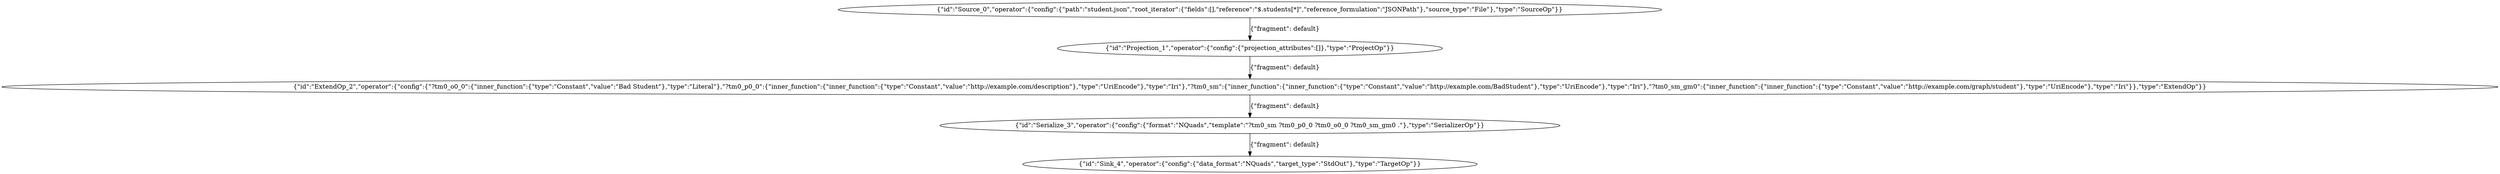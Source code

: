digraph {
    0 [ label = "{\"id\":\"Source_0\",\"operator\":{\"config\":{\"path\":\"student.json\",\"root_iterator\":{\"fields\":[],\"reference\":\"$.students[*]\",\"reference_formulation\":\"JSONPath\"},\"source_type\":\"File\"},\"type\":\"SourceOp\"}}" ]
    1 [ label = "{\"id\":\"Projection_1\",\"operator\":{\"config\":{\"projection_attributes\":[]},\"type\":\"ProjectOp\"}}" ]
    2 [ label = "{\"id\":\"ExtendOp_2\",\"operator\":{\"config\":{\"?tm0_o0_0\":{\"inner_function\":{\"type\":\"Constant\",\"value\":\"Bad Student\"},\"type\":\"Literal\"},\"?tm0_p0_0\":{\"inner_function\":{\"inner_function\":{\"type\":\"Constant\",\"value\":\"http://example.com/description\"},\"type\":\"UriEncode\"},\"type\":\"Iri\"},\"?tm0_sm\":{\"inner_function\":{\"inner_function\":{\"type\":\"Constant\",\"value\":\"http://example.com/BadStudent\"},\"type\":\"UriEncode\"},\"type\":\"Iri\"},\"?tm0_sm_gm0\":{\"inner_function\":{\"inner_function\":{\"type\":\"Constant\",\"value\":\"http://example.com/graph/student\"},\"type\":\"UriEncode\"},\"type\":\"Iri\"}},\"type\":\"ExtendOp\"}}" ]
    3 [ label = "{\"id\":\"Serialize_3\",\"operator\":{\"config\":{\"format\":\"NQuads\",\"template\":\"?tm0_sm ?tm0_p0_0 ?tm0_o0_0 ?tm0_sm_gm0 .\"},\"type\":\"SerializerOp\"}}" ]
    4 [ label = "{\"id\":\"Sink_4\",\"operator\":{\"config\":{\"data_format\":\"NQuads\",\"target_type\":\"StdOut\"},\"type\":\"TargetOp\"}}" ]
    0 -> 1 [ label = "{\"fragment\": default}" ]
    1 -> 2 [ label = "{\"fragment\": default}" ]
    2 -> 3 [ label = "{\"fragment\": default}" ]
    3 -> 4 [ label = "{\"fragment\": default}" ]
}

